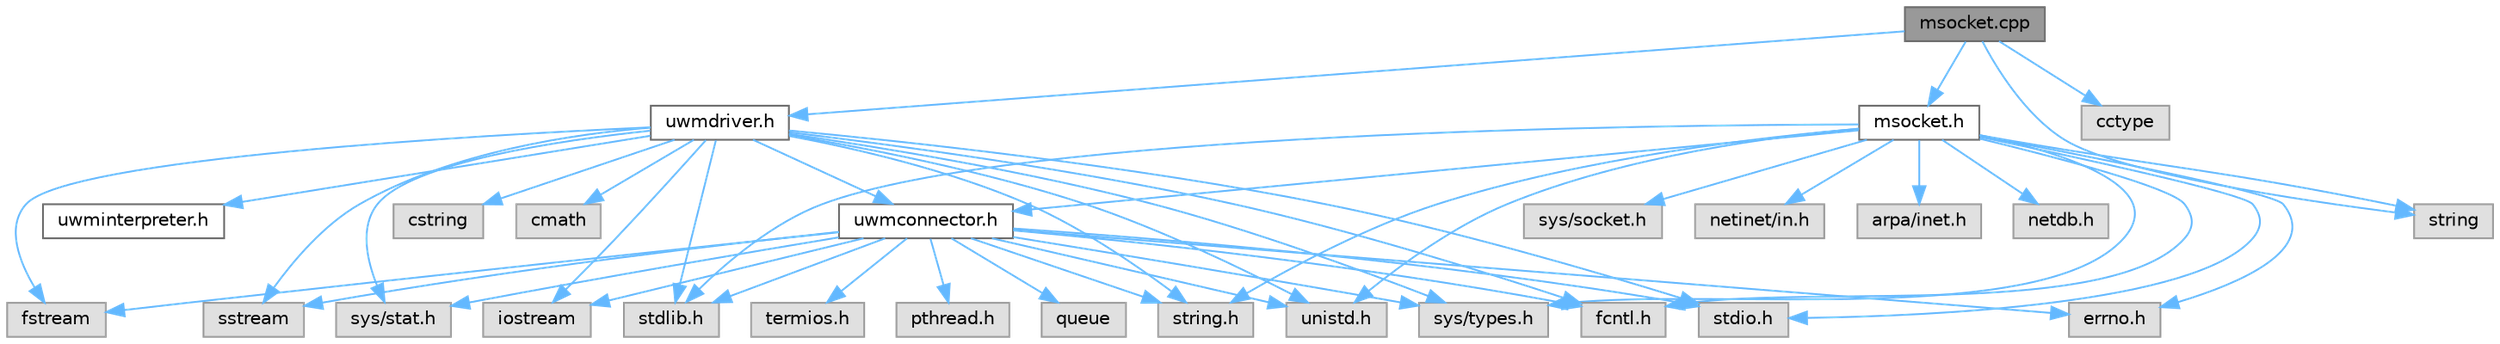 digraph "msocket.cpp"
{
 // LATEX_PDF_SIZE
  bgcolor="transparent";
  edge [fontname=Helvetica,fontsize=10,labelfontname=Helvetica,labelfontsize=10];
  node [fontname=Helvetica,fontsize=10,shape=box,height=0.2,width=0.4];
  Node1 [id="Node000001",label="msocket.cpp",height=0.2,width=0.4,color="gray40", fillcolor="grey60", style="filled", fontcolor="black",tooltip="Implementation of the Msocket class."];
  Node1 -> Node2 [id="edge1_Node000001_Node000002",color="steelblue1",style="solid",tooltip=" "];
  Node2 [id="Node000002",label="msocket.h",height=0.2,width=0.4,color="grey40", fillcolor="white", style="filled",URL="$DESERT__Framework_2DESERT_2physical_2uwmphy__modem_2msocket_8h.html",tooltip="Header of the class derived from UWMconnector to handle the TCP/IP socket connection of a client betw..."];
  Node2 -> Node3 [id="edge2_Node000002_Node000003",color="steelblue1",style="solid",tooltip=" "];
  Node3 [id="Node000003",label="uwmconnector.h",height=0.2,width=0.4,color="grey40", fillcolor="white", style="filled",URL="$DESERT__Framework_2DESERT_2physical_2uwmphy__modem_2uwmconnector_8h.html",tooltip="Header of the class needed by UWMPhy_modem to handle the physical connection between NS-Miracle and a..."];
  Node3 -> Node4 [id="edge3_Node000003_Node000004",color="steelblue1",style="solid",tooltip=" "];
  Node4 [id="Node000004",label="sys/types.h",height=0.2,width=0.4,color="grey60", fillcolor="#E0E0E0", style="filled",tooltip=" "];
  Node3 -> Node5 [id="edge4_Node000003_Node000005",color="steelblue1",style="solid",tooltip=" "];
  Node5 [id="Node000005",label="sys/stat.h",height=0.2,width=0.4,color="grey60", fillcolor="#E0E0E0", style="filled",tooltip=" "];
  Node3 -> Node6 [id="edge5_Node000003_Node000006",color="steelblue1",style="solid",tooltip=" "];
  Node6 [id="Node000006",label="fcntl.h",height=0.2,width=0.4,color="grey60", fillcolor="#E0E0E0", style="filled",tooltip=" "];
  Node3 -> Node7 [id="edge6_Node000003_Node000007",color="steelblue1",style="solid",tooltip=" "];
  Node7 [id="Node000007",label="stdio.h",height=0.2,width=0.4,color="grey60", fillcolor="#E0E0E0", style="filled",tooltip=" "];
  Node3 -> Node8 [id="edge7_Node000003_Node000008",color="steelblue1",style="solid",tooltip=" "];
  Node8 [id="Node000008",label="stdlib.h",height=0.2,width=0.4,color="grey60", fillcolor="#E0E0E0", style="filled",tooltip=" "];
  Node3 -> Node9 [id="edge8_Node000003_Node000009",color="steelblue1",style="solid",tooltip=" "];
  Node9 [id="Node000009",label="string.h",height=0.2,width=0.4,color="grey60", fillcolor="#E0E0E0", style="filled",tooltip=" "];
  Node3 -> Node10 [id="edge9_Node000003_Node000010",color="steelblue1",style="solid",tooltip=" "];
  Node10 [id="Node000010",label="errno.h",height=0.2,width=0.4,color="grey60", fillcolor="#E0E0E0", style="filled",tooltip=" "];
  Node3 -> Node11 [id="edge10_Node000003_Node000011",color="steelblue1",style="solid",tooltip=" "];
  Node11 [id="Node000011",label="termios.h",height=0.2,width=0.4,color="grey60", fillcolor="#E0E0E0", style="filled",tooltip=" "];
  Node3 -> Node12 [id="edge11_Node000003_Node000012",color="steelblue1",style="solid",tooltip=" "];
  Node12 [id="Node000012",label="pthread.h",height=0.2,width=0.4,color="grey60", fillcolor="#E0E0E0", style="filled",tooltip=" "];
  Node3 -> Node13 [id="edge12_Node000003_Node000013",color="steelblue1",style="solid",tooltip=" "];
  Node13 [id="Node000013",label="unistd.h",height=0.2,width=0.4,color="grey60", fillcolor="#E0E0E0", style="filled",tooltip=" "];
  Node3 -> Node14 [id="edge13_Node000003_Node000014",color="steelblue1",style="solid",tooltip=" "];
  Node14 [id="Node000014",label="iostream",height=0.2,width=0.4,color="grey60", fillcolor="#E0E0E0", style="filled",tooltip=" "];
  Node3 -> Node15 [id="edge14_Node000003_Node000015",color="steelblue1",style="solid",tooltip=" "];
  Node15 [id="Node000015",label="fstream",height=0.2,width=0.4,color="grey60", fillcolor="#E0E0E0", style="filled",tooltip=" "];
  Node3 -> Node16 [id="edge15_Node000003_Node000016",color="steelblue1",style="solid",tooltip=" "];
  Node16 [id="Node000016",label="sstream",height=0.2,width=0.4,color="grey60", fillcolor="#E0E0E0", style="filled",tooltip=" "];
  Node3 -> Node17 [id="edge16_Node000003_Node000017",color="steelblue1",style="solid",tooltip=" "];
  Node17 [id="Node000017",label="queue",height=0.2,width=0.4,color="grey60", fillcolor="#E0E0E0", style="filled",tooltip=" "];
  Node2 -> Node7 [id="edge17_Node000002_Node000007",color="steelblue1",style="solid",tooltip=" "];
  Node2 -> Node8 [id="edge18_Node000002_Node000008",color="steelblue1",style="solid",tooltip=" "];
  Node2 -> Node13 [id="edge19_Node000002_Node000013",color="steelblue1",style="solid",tooltip=" "];
  Node2 -> Node18 [id="edge20_Node000002_Node000018",color="steelblue1",style="solid",tooltip=" "];
  Node18 [id="Node000018",label="string",height=0.2,width=0.4,color="grey60", fillcolor="#E0E0E0", style="filled",tooltip=" "];
  Node2 -> Node9 [id="edge21_Node000002_Node000009",color="steelblue1",style="solid",tooltip=" "];
  Node2 -> Node4 [id="edge22_Node000002_Node000004",color="steelblue1",style="solid",tooltip=" "];
  Node2 -> Node19 [id="edge23_Node000002_Node000019",color="steelblue1",style="solid",tooltip=" "];
  Node19 [id="Node000019",label="sys/socket.h",height=0.2,width=0.4,color="grey60", fillcolor="#E0E0E0", style="filled",tooltip=" "];
  Node2 -> Node20 [id="edge24_Node000002_Node000020",color="steelblue1",style="solid",tooltip=" "];
  Node20 [id="Node000020",label="netinet/in.h",height=0.2,width=0.4,color="grey60", fillcolor="#E0E0E0", style="filled",tooltip=" "];
  Node2 -> Node21 [id="edge25_Node000002_Node000021",color="steelblue1",style="solid",tooltip=" "];
  Node21 [id="Node000021",label="arpa/inet.h",height=0.2,width=0.4,color="grey60", fillcolor="#E0E0E0", style="filled",tooltip=" "];
  Node2 -> Node22 [id="edge26_Node000002_Node000022",color="steelblue1",style="solid",tooltip=" "];
  Node22 [id="Node000022",label="netdb.h",height=0.2,width=0.4,color="grey60", fillcolor="#E0E0E0", style="filled",tooltip=" "];
  Node2 -> Node6 [id="edge27_Node000002_Node000006",color="steelblue1",style="solid",tooltip=" "];
  Node2 -> Node10 [id="edge28_Node000002_Node000010",color="steelblue1",style="solid",tooltip=" "];
  Node1 -> Node23 [id="edge29_Node000001_Node000023",color="steelblue1",style="solid",tooltip=" "];
  Node23 [id="Node000023",label="uwmdriver.h",height=0.2,width=0.4,color="grey40", fillcolor="white", style="filled",URL="$DESERT__Framework_2DESERT_2physical_2uwmphy__modem_2uwmdriver_8h.html",tooltip="Header of the class needed by UWMPhy_modem to handle the different transmissions cases and correspond..."];
  Node23 -> Node3 [id="edge30_Node000023_Node000003",color="steelblue1",style="solid",tooltip=" "];
  Node23 -> Node24 [id="edge31_Node000023_Node000024",color="steelblue1",style="solid",tooltip=" "];
  Node24 [id="Node000024",label="uwminterpreter.h",height=0.2,width=0.4,color="grey40", fillcolor="white", style="filled",URL="$DESERT__Framework_2DESERT_2physical_2uwmphy__modem_2uwminterpreter_8h.html",tooltip="Header of the class that is in charge of building/parsing the necessary messages to make the UWMdrive..."];
  Node23 -> Node8 [id="edge32_Node000023_Node000008",color="steelblue1",style="solid",tooltip=" "];
  Node23 -> Node14 [id="edge33_Node000023_Node000014",color="steelblue1",style="solid",tooltip=" "];
  Node23 -> Node7 [id="edge34_Node000023_Node000007",color="steelblue1",style="solid",tooltip=" "];
  Node23 -> Node15 [id="edge35_Node000023_Node000015",color="steelblue1",style="solid",tooltip=" "];
  Node23 -> Node9 [id="edge36_Node000023_Node000009",color="steelblue1",style="solid",tooltip=" "];
  Node23 -> Node25 [id="edge37_Node000023_Node000025",color="steelblue1",style="solid",tooltip=" "];
  Node25 [id="Node000025",label="cstring",height=0.2,width=0.4,color="grey60", fillcolor="#E0E0E0", style="filled",tooltip=" "];
  Node23 -> Node16 [id="edge38_Node000023_Node000016",color="steelblue1",style="solid",tooltip=" "];
  Node23 -> Node4 [id="edge39_Node000023_Node000004",color="steelblue1",style="solid",tooltip=" "];
  Node23 -> Node5 [id="edge40_Node000023_Node000005",color="steelblue1",style="solid",tooltip=" "];
  Node23 -> Node6 [id="edge41_Node000023_Node000006",color="steelblue1",style="solid",tooltip=" "];
  Node23 -> Node13 [id="edge42_Node000023_Node000013",color="steelblue1",style="solid",tooltip=" "];
  Node23 -> Node26 [id="edge43_Node000023_Node000026",color="steelblue1",style="solid",tooltip=" "];
  Node26 [id="Node000026",label="cmath",height=0.2,width=0.4,color="grey60", fillcolor="#E0E0E0", style="filled",tooltip=" "];
  Node1 -> Node18 [id="edge44_Node000001_Node000018",color="steelblue1",style="solid",tooltip=" "];
  Node1 -> Node27 [id="edge45_Node000001_Node000027",color="steelblue1",style="solid",tooltip=" "];
  Node27 [id="Node000027",label="cctype",height=0.2,width=0.4,color="grey60", fillcolor="#E0E0E0", style="filled",tooltip=" "];
}
